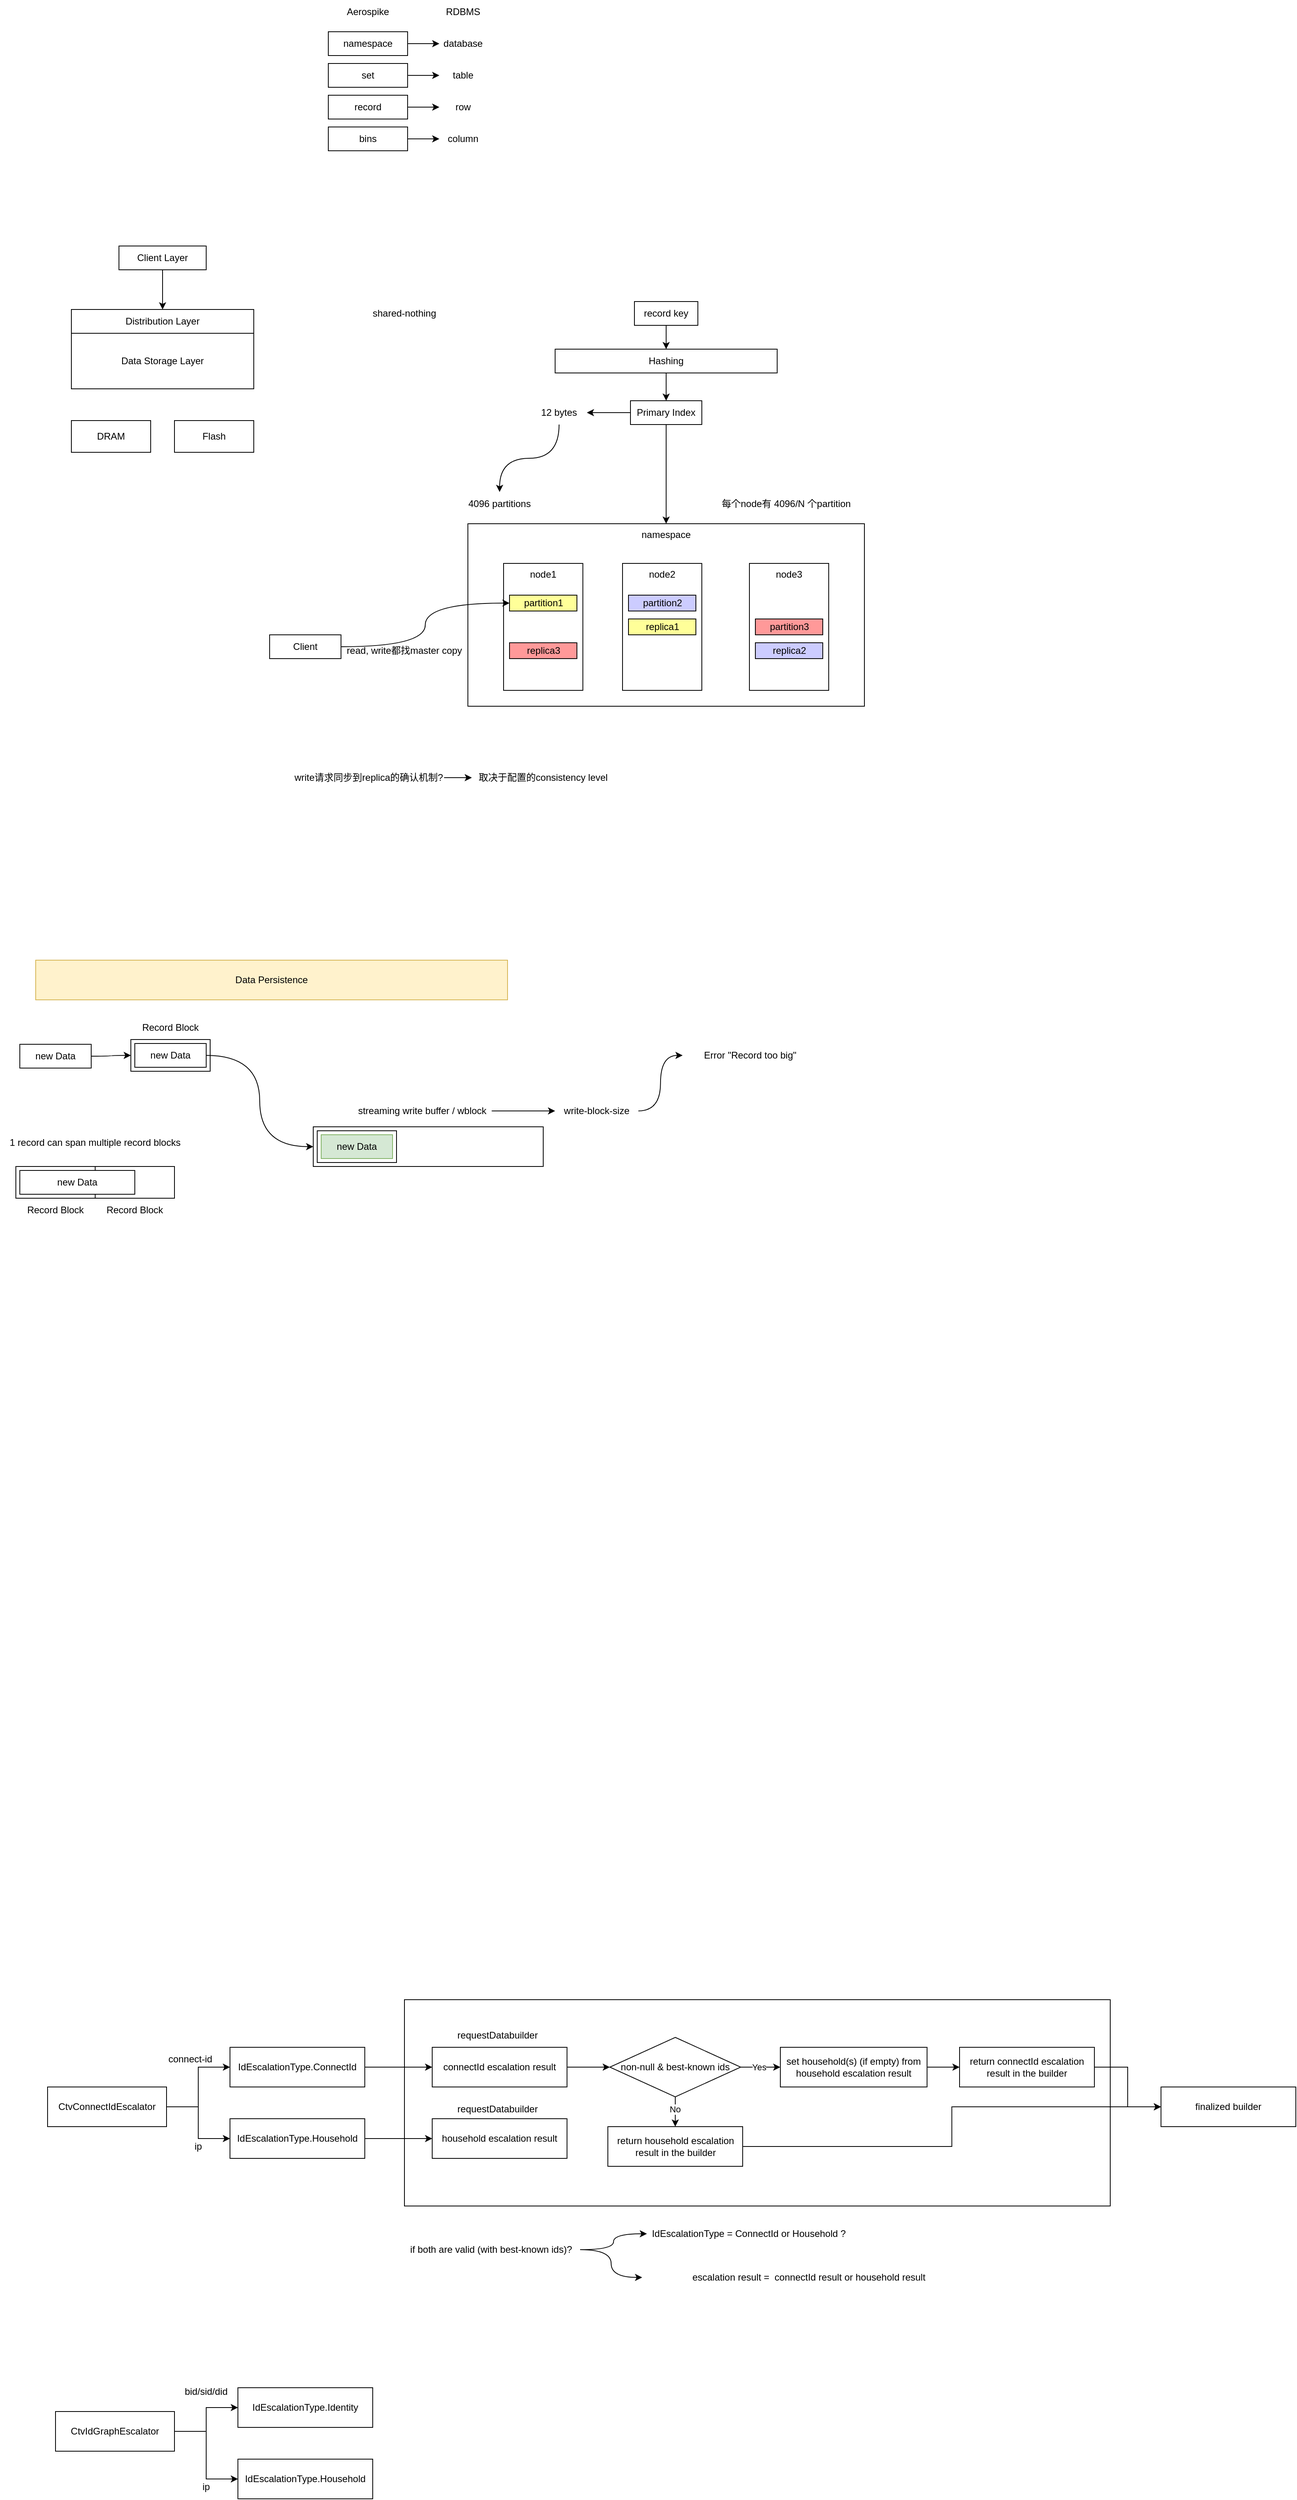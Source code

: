 <mxfile version="21.3.7" type="github">
  <diagram id="VIpjSEnUZEiX52YUSfE2" name="Page-1">
    <mxGraphModel dx="834" dy="567" grid="1" gridSize="10" guides="1" tooltips="1" connect="1" arrows="1" fold="1" page="1" pageScale="1" pageWidth="827" pageHeight="1169" math="0" shadow="0">
      <root>
        <mxCell id="0" />
        <mxCell id="1" parent="0" />
        <mxCell id="frgx9RvPd_OXrsqinzkH-47" value="" style="rounded=0;whiteSpace=wrap;html=1;" vertex="1" parent="1">
          <mxGeometry x="20" y="1510" width="100" height="40" as="geometry" />
        </mxCell>
        <mxCell id="frgx9RvPd_OXrsqinzkH-48" value="" style="rounded=0;whiteSpace=wrap;html=1;" vertex="1" parent="1">
          <mxGeometry x="120" y="1510" width="100" height="40" as="geometry" />
        </mxCell>
        <mxCell id="MGh70abkI_4qFTSz2NJ7-25" value="" style="rounded=0;whiteSpace=wrap;html=1;" parent="1" vertex="1">
          <mxGeometry x="510" y="2560" width="890" height="260" as="geometry" />
        </mxCell>
        <mxCell id="bckiXvsHs1R6UZ2XOKhw-12" value="namespace" style="rounded=0;whiteSpace=wrap;html=1;verticalAlign=top;" parent="1" vertex="1">
          <mxGeometry x="590" y="700" width="500" height="230" as="geometry" />
        </mxCell>
        <mxCell id="frgx9RvPd_OXrsqinzkH-3" style="edgeStyle=orthogonalEdgeStyle;rounded=0;orthogonalLoop=1;jettySize=auto;html=1;entryX=0.5;entryY=0;entryDx=0;entryDy=0;" edge="1" parent="1" source="nH_mzc4stf_3LNQXeq6N-1" target="nH_mzc4stf_3LNQXeq6N-2">
          <mxGeometry relative="1" as="geometry" />
        </mxCell>
        <mxCell id="nH_mzc4stf_3LNQXeq6N-1" value="Client Layer" style="rounded=0;whiteSpace=wrap;html=1;" parent="1" vertex="1">
          <mxGeometry x="150" y="350" width="110" height="30" as="geometry" />
        </mxCell>
        <mxCell id="nH_mzc4stf_3LNQXeq6N-2" value="Distribution Layer" style="rounded=0;whiteSpace=wrap;html=1;" parent="1" vertex="1">
          <mxGeometry x="90" y="430" width="230" height="30" as="geometry" />
        </mxCell>
        <mxCell id="nH_mzc4stf_3LNQXeq6N-3" value="Data Storage Layer" style="rounded=0;whiteSpace=wrap;html=1;" parent="1" vertex="1">
          <mxGeometry x="90" y="460" width="230" height="70" as="geometry" />
        </mxCell>
        <mxCell id="nH_mzc4stf_3LNQXeq6N-9" value="" style="edgeStyle=orthogonalEdgeStyle;rounded=0;orthogonalLoop=1;jettySize=auto;html=1;" parent="1" source="nH_mzc4stf_3LNQXeq6N-4" target="nH_mzc4stf_3LNQXeq6N-8" edge="1">
          <mxGeometry relative="1" as="geometry" />
        </mxCell>
        <mxCell id="nH_mzc4stf_3LNQXeq6N-4" value="namespace" style="rounded=0;whiteSpace=wrap;html=1;" parent="1" vertex="1">
          <mxGeometry x="414" y="80" width="100" height="30" as="geometry" />
        </mxCell>
        <mxCell id="nH_mzc4stf_3LNQXeq6N-11" style="edgeStyle=orthogonalEdgeStyle;rounded=0;orthogonalLoop=1;jettySize=auto;html=1;entryX=0;entryY=0.5;entryDx=0;entryDy=0;" parent="1" source="nH_mzc4stf_3LNQXeq6N-5" target="nH_mzc4stf_3LNQXeq6N-7" edge="1">
          <mxGeometry relative="1" as="geometry" />
        </mxCell>
        <mxCell id="nH_mzc4stf_3LNQXeq6N-5" value="set" style="rounded=0;whiteSpace=wrap;html=1;" parent="1" vertex="1">
          <mxGeometry x="414" y="120" width="100" height="30" as="geometry" />
        </mxCell>
        <mxCell id="nH_mzc4stf_3LNQXeq6N-13" style="edgeStyle=orthogonalEdgeStyle;rounded=0;orthogonalLoop=1;jettySize=auto;html=1;entryX=0;entryY=0.5;entryDx=0;entryDy=0;" parent="1" source="nH_mzc4stf_3LNQXeq6N-6" target="nH_mzc4stf_3LNQXeq6N-12" edge="1">
          <mxGeometry relative="1" as="geometry" />
        </mxCell>
        <mxCell id="nH_mzc4stf_3LNQXeq6N-6" value="record" style="rounded=0;whiteSpace=wrap;html=1;" parent="1" vertex="1">
          <mxGeometry x="414" y="160" width="100" height="30" as="geometry" />
        </mxCell>
        <mxCell id="nH_mzc4stf_3LNQXeq6N-7" value="table" style="text;html=1;strokeColor=none;fillColor=none;align=center;verticalAlign=middle;whiteSpace=wrap;rounded=0;" parent="1" vertex="1">
          <mxGeometry x="554" y="120" width="60" height="30" as="geometry" />
        </mxCell>
        <mxCell id="nH_mzc4stf_3LNQXeq6N-8" value="database" style="text;html=1;strokeColor=none;fillColor=none;align=center;verticalAlign=middle;whiteSpace=wrap;rounded=0;" parent="1" vertex="1">
          <mxGeometry x="554" y="80" width="60" height="30" as="geometry" />
        </mxCell>
        <mxCell id="nH_mzc4stf_3LNQXeq6N-12" value="row" style="text;html=1;strokeColor=none;fillColor=none;align=center;verticalAlign=middle;whiteSpace=wrap;rounded=0;" parent="1" vertex="1">
          <mxGeometry x="554" y="160" width="60" height="30" as="geometry" />
        </mxCell>
        <mxCell id="nH_mzc4stf_3LNQXeq6N-16" style="edgeStyle=orthogonalEdgeStyle;rounded=0;orthogonalLoop=1;jettySize=auto;html=1;" parent="1" source="nH_mzc4stf_3LNQXeq6N-14" target="nH_mzc4stf_3LNQXeq6N-15" edge="1">
          <mxGeometry relative="1" as="geometry" />
        </mxCell>
        <mxCell id="nH_mzc4stf_3LNQXeq6N-14" value="bins" style="rounded=0;whiteSpace=wrap;html=1;" parent="1" vertex="1">
          <mxGeometry x="414" y="200" width="100" height="30" as="geometry" />
        </mxCell>
        <mxCell id="nH_mzc4stf_3LNQXeq6N-15" value="column" style="text;html=1;strokeColor=none;fillColor=none;align=center;verticalAlign=middle;whiteSpace=wrap;rounded=0;" parent="1" vertex="1">
          <mxGeometry x="554" y="200" width="60" height="30" as="geometry" />
        </mxCell>
        <mxCell id="nH_mzc4stf_3LNQXeq6N-17" value="RDBMS" style="text;html=1;strokeColor=none;fillColor=none;align=center;verticalAlign=middle;whiteSpace=wrap;rounded=0;" parent="1" vertex="1">
          <mxGeometry x="554" y="40" width="60" height="30" as="geometry" />
        </mxCell>
        <mxCell id="nH_mzc4stf_3LNQXeq6N-18" value="Aerospike" style="text;html=1;strokeColor=none;fillColor=none;align=center;verticalAlign=middle;whiteSpace=wrap;rounded=0;" parent="1" vertex="1">
          <mxGeometry x="434" y="40" width="60" height="30" as="geometry" />
        </mxCell>
        <mxCell id="bckiXvsHs1R6UZ2XOKhw-2" value="shared-nothing" style="text;html=1;strokeColor=none;fillColor=none;align=center;verticalAlign=middle;whiteSpace=wrap;rounded=0;" parent="1" vertex="1">
          <mxGeometry x="460" y="420" width="100" height="30" as="geometry" />
        </mxCell>
        <mxCell id="bckiXvsHs1R6UZ2XOKhw-3" value="node1" style="rounded=0;whiteSpace=wrap;html=1;verticalAlign=top;" parent="1" vertex="1">
          <mxGeometry x="635" y="750" width="100" height="160" as="geometry" />
        </mxCell>
        <mxCell id="bckiXvsHs1R6UZ2XOKhw-7" value="node2" style="rounded=0;whiteSpace=wrap;html=1;verticalAlign=top;" parent="1" vertex="1">
          <mxGeometry x="785" y="750" width="100" height="160" as="geometry" />
        </mxCell>
        <mxCell id="bckiXvsHs1R6UZ2XOKhw-8" value="node3" style="rounded=0;whiteSpace=wrap;html=1;verticalAlign=top;" parent="1" vertex="1">
          <mxGeometry x="945" y="750" width="100" height="160" as="geometry" />
        </mxCell>
        <mxCell id="bckiXvsHs1R6UZ2XOKhw-11" value="" style="edgeStyle=orthogonalEdgeStyle;rounded=0;orthogonalLoop=1;jettySize=auto;html=1;" parent="1" source="bckiXvsHs1R6UZ2XOKhw-9" target="bckiXvsHs1R6UZ2XOKhw-10" edge="1">
          <mxGeometry relative="1" as="geometry" />
        </mxCell>
        <mxCell id="bckiXvsHs1R6UZ2XOKhw-9" value="record key" style="rounded=0;whiteSpace=wrap;html=1;" parent="1" vertex="1">
          <mxGeometry x="800" y="420" width="80" height="30" as="geometry" />
        </mxCell>
        <mxCell id="frgx9RvPd_OXrsqinzkH-6" value="" style="edgeStyle=orthogonalEdgeStyle;rounded=0;orthogonalLoop=1;jettySize=auto;html=1;" edge="1" parent="1" source="bckiXvsHs1R6UZ2XOKhw-10" target="frgx9RvPd_OXrsqinzkH-5">
          <mxGeometry relative="1" as="geometry" />
        </mxCell>
        <mxCell id="bckiXvsHs1R6UZ2XOKhw-10" value="Hashing" style="rounded=0;whiteSpace=wrap;html=1;" parent="1" vertex="1">
          <mxGeometry x="700" y="480" width="280" height="30" as="geometry" />
        </mxCell>
        <mxCell id="bckiXvsHs1R6UZ2XOKhw-25" value="partition1" style="rounded=0;whiteSpace=wrap;html=1;verticalAlign=middle;fillColor=#FFFF99;" parent="1" vertex="1">
          <mxGeometry x="642.5" y="790" width="85" height="20" as="geometry" />
        </mxCell>
        <mxCell id="bckiXvsHs1R6UZ2XOKhw-27" value="replica3" style="rounded=0;whiteSpace=wrap;html=1;verticalAlign=middle;fillColor=#FF9999;" parent="1" vertex="1">
          <mxGeometry x="642.5" y="850" width="85" height="20" as="geometry" />
        </mxCell>
        <mxCell id="bckiXvsHs1R6UZ2XOKhw-28" value="partition2" style="rounded=0;whiteSpace=wrap;html=1;verticalAlign=middle;fillColor=#CCCCFF;" parent="1" vertex="1">
          <mxGeometry x="792.5" y="790" width="85" height="20" as="geometry" />
        </mxCell>
        <mxCell id="bckiXvsHs1R6UZ2XOKhw-29" value="replica1" style="rounded=0;whiteSpace=wrap;html=1;verticalAlign=middle;fillColor=#FFFF99;" parent="1" vertex="1">
          <mxGeometry x="792.5" y="820" width="85" height="20" as="geometry" />
        </mxCell>
        <mxCell id="bckiXvsHs1R6UZ2XOKhw-35" value="partition3" style="rounded=0;whiteSpace=wrap;html=1;verticalAlign=middle;fillColor=#FF9999;" parent="1" vertex="1">
          <mxGeometry x="952.5" y="820" width="85" height="20" as="geometry" />
        </mxCell>
        <mxCell id="bckiXvsHs1R6UZ2XOKhw-36" value="replica2" style="rounded=0;whiteSpace=wrap;html=1;verticalAlign=middle;fillColor=#CCCCFF;" parent="1" vertex="1">
          <mxGeometry x="952.5" y="850" width="85" height="20" as="geometry" />
        </mxCell>
        <mxCell id="bckiXvsHs1R6UZ2XOKhw-37" value="4096 partitions" style="text;html=1;strokeColor=none;fillColor=none;align=center;verticalAlign=middle;whiteSpace=wrap;rounded=0;" parent="1" vertex="1">
          <mxGeometry x="575" y="660" width="110" height="30" as="geometry" />
        </mxCell>
        <mxCell id="MGh70abkI_4qFTSz2NJ7-10" style="edgeStyle=orthogonalEdgeStyle;rounded=0;orthogonalLoop=1;jettySize=auto;html=1;entryX=0;entryY=0.5;entryDx=0;entryDy=0;" parent="1" source="MGh70abkI_4qFTSz2NJ7-1" target="MGh70abkI_4qFTSz2NJ7-3" edge="1">
          <mxGeometry relative="1" as="geometry" />
        </mxCell>
        <mxCell id="MGh70abkI_4qFTSz2NJ7-11" style="edgeStyle=orthogonalEdgeStyle;rounded=0;orthogonalLoop=1;jettySize=auto;html=1;entryX=0;entryY=0.5;entryDx=0;entryDy=0;" parent="1" source="MGh70abkI_4qFTSz2NJ7-1" target="MGh70abkI_4qFTSz2NJ7-7" edge="1">
          <mxGeometry relative="1" as="geometry" />
        </mxCell>
        <mxCell id="MGh70abkI_4qFTSz2NJ7-1" value="CtvConnectIdEscalator" style="rounded=0;whiteSpace=wrap;html=1;" parent="1" vertex="1">
          <mxGeometry x="60" y="2670" width="150" height="50" as="geometry" />
        </mxCell>
        <mxCell id="MGh70abkI_4qFTSz2NJ7-19" style="edgeStyle=orthogonalEdgeStyle;rounded=0;orthogonalLoop=1;jettySize=auto;html=1;entryX=0;entryY=0.5;entryDx=0;entryDy=0;" parent="1" source="MGh70abkI_4qFTSz2NJ7-2" target="MGh70abkI_4qFTSz2NJ7-8" edge="1">
          <mxGeometry relative="1" as="geometry" />
        </mxCell>
        <mxCell id="MGh70abkI_4qFTSz2NJ7-20" style="edgeStyle=orthogonalEdgeStyle;rounded=0;orthogonalLoop=1;jettySize=auto;html=1;entryX=0;entryY=0.5;entryDx=0;entryDy=0;" parent="1" source="MGh70abkI_4qFTSz2NJ7-2" target="MGh70abkI_4qFTSz2NJ7-9" edge="1">
          <mxGeometry relative="1" as="geometry" />
        </mxCell>
        <mxCell id="MGh70abkI_4qFTSz2NJ7-2" value="CtvIdGraphEscalator" style="rounded=0;whiteSpace=wrap;html=1;" parent="1" vertex="1">
          <mxGeometry x="70" y="3079" width="150" height="50" as="geometry" />
        </mxCell>
        <mxCell id="MGh70abkI_4qFTSz2NJ7-14" value="" style="edgeStyle=orthogonalEdgeStyle;rounded=0;orthogonalLoop=1;jettySize=auto;html=1;" parent="1" source="MGh70abkI_4qFTSz2NJ7-3" target="MGh70abkI_4qFTSz2NJ7-12" edge="1">
          <mxGeometry relative="1" as="geometry" />
        </mxCell>
        <mxCell id="MGh70abkI_4qFTSz2NJ7-3" value="IdEscalationType.ConnectId" style="rounded=0;whiteSpace=wrap;html=1;" parent="1" vertex="1">
          <mxGeometry x="290" y="2620" width="170" height="50" as="geometry" />
        </mxCell>
        <mxCell id="MGh70abkI_4qFTSz2NJ7-15" value="" style="edgeStyle=orthogonalEdgeStyle;rounded=0;orthogonalLoop=1;jettySize=auto;html=1;" parent="1" source="MGh70abkI_4qFTSz2NJ7-7" target="MGh70abkI_4qFTSz2NJ7-13" edge="1">
          <mxGeometry relative="1" as="geometry" />
        </mxCell>
        <mxCell id="MGh70abkI_4qFTSz2NJ7-7" value="IdEscalationType.Household" style="rounded=0;whiteSpace=wrap;html=1;" parent="1" vertex="1">
          <mxGeometry x="290" y="2710" width="170" height="50" as="geometry" />
        </mxCell>
        <mxCell id="MGh70abkI_4qFTSz2NJ7-8" value="IdEscalationType.Identity" style="rounded=0;whiteSpace=wrap;html=1;" parent="1" vertex="1">
          <mxGeometry x="300" y="3049" width="170" height="50" as="geometry" />
        </mxCell>
        <mxCell id="MGh70abkI_4qFTSz2NJ7-9" value="IdEscalationType.Household" style="rounded=0;whiteSpace=wrap;html=1;" parent="1" vertex="1">
          <mxGeometry x="300" y="3139" width="170" height="50" as="geometry" />
        </mxCell>
        <mxCell id="MGh70abkI_4qFTSz2NJ7-26" style="edgeStyle=orthogonalEdgeStyle;rounded=0;orthogonalLoop=1;jettySize=auto;html=1;entryX=0;entryY=0.5;entryDx=0;entryDy=0;" parent="1" source="MGh70abkI_4qFTSz2NJ7-12" target="MGh70abkI_4qFTSz2NJ7-23" edge="1">
          <mxGeometry relative="1" as="geometry" />
        </mxCell>
        <mxCell id="MGh70abkI_4qFTSz2NJ7-12" value="connectId escalation result" style="rounded=0;whiteSpace=wrap;html=1;" parent="1" vertex="1">
          <mxGeometry x="545" y="2620" width="170" height="50" as="geometry" />
        </mxCell>
        <mxCell id="MGh70abkI_4qFTSz2NJ7-13" value="household escalation result" style="rounded=0;whiteSpace=wrap;html=1;" parent="1" vertex="1">
          <mxGeometry x="545" y="2710" width="170" height="50" as="geometry" />
        </mxCell>
        <mxCell id="MGh70abkI_4qFTSz2NJ7-16" value="connect-id" style="text;html=1;strokeColor=none;fillColor=none;align=center;verticalAlign=middle;whiteSpace=wrap;rounded=0;" parent="1" vertex="1">
          <mxGeometry x="210" y="2620" width="60" height="30" as="geometry" />
        </mxCell>
        <mxCell id="MGh70abkI_4qFTSz2NJ7-17" value="ip" style="text;html=1;strokeColor=none;fillColor=none;align=center;verticalAlign=middle;whiteSpace=wrap;rounded=0;" parent="1" vertex="1">
          <mxGeometry x="220" y="2730" width="60" height="30" as="geometry" />
        </mxCell>
        <mxCell id="MGh70abkI_4qFTSz2NJ7-18" value="bid/sid/did" style="text;html=1;strokeColor=none;fillColor=none;align=center;verticalAlign=middle;whiteSpace=wrap;rounded=0;" parent="1" vertex="1">
          <mxGeometry x="230" y="3039" width="60" height="30" as="geometry" />
        </mxCell>
        <mxCell id="MGh70abkI_4qFTSz2NJ7-21" value="ip" style="text;html=1;strokeColor=none;fillColor=none;align=center;verticalAlign=middle;whiteSpace=wrap;rounded=0;" parent="1" vertex="1">
          <mxGeometry x="230" y="3159" width="60" height="30" as="geometry" />
        </mxCell>
        <mxCell id="MGh70abkI_4qFTSz2NJ7-22" value="finalized builder" style="rounded=0;whiteSpace=wrap;html=1;" parent="1" vertex="1">
          <mxGeometry x="1464" y="2670" width="170" height="50" as="geometry" />
        </mxCell>
        <mxCell id="MGh70abkI_4qFTSz2NJ7-29" value="" style="edgeStyle=orthogonalEdgeStyle;rounded=0;orthogonalLoop=1;jettySize=auto;html=1;" parent="1" source="MGh70abkI_4qFTSz2NJ7-23" target="MGh70abkI_4qFTSz2NJ7-28" edge="1">
          <mxGeometry relative="1" as="geometry" />
        </mxCell>
        <mxCell id="MGh70abkI_4qFTSz2NJ7-30" value="Yes" style="edgeLabel;html=1;align=center;verticalAlign=middle;resizable=0;points=[];" parent="MGh70abkI_4qFTSz2NJ7-29" vertex="1" connectable="0">
          <mxGeometry x="0.015" y="1" relative="1" as="geometry">
            <mxPoint x="-3" y="1" as="offset" />
          </mxGeometry>
        </mxCell>
        <mxCell id="MGh70abkI_4qFTSz2NJ7-32" value="" style="edgeStyle=orthogonalEdgeStyle;rounded=0;orthogonalLoop=1;jettySize=auto;html=1;" parent="1" source="MGh70abkI_4qFTSz2NJ7-23" target="MGh70abkI_4qFTSz2NJ7-31" edge="1">
          <mxGeometry relative="1" as="geometry" />
        </mxCell>
        <mxCell id="MGh70abkI_4qFTSz2NJ7-33" value="No" style="edgeLabel;html=1;align=center;verticalAlign=middle;resizable=0;points=[];" parent="MGh70abkI_4qFTSz2NJ7-32" vertex="1" connectable="0">
          <mxGeometry x="-0.286" y="-1" relative="1" as="geometry">
            <mxPoint as="offset" />
          </mxGeometry>
        </mxCell>
        <mxCell id="MGh70abkI_4qFTSz2NJ7-23" value="non-null &amp;amp; best-known ids" style="rhombus;whiteSpace=wrap;html=1;" parent="1" vertex="1">
          <mxGeometry x="769" y="2607.5" width="165" height="75" as="geometry" />
        </mxCell>
        <mxCell id="MGh70abkI_4qFTSz2NJ7-44" value="" style="edgeStyle=orthogonalEdgeStyle;rounded=0;orthogonalLoop=1;jettySize=auto;html=1;" parent="1" source="MGh70abkI_4qFTSz2NJ7-28" target="MGh70abkI_4qFTSz2NJ7-37" edge="1">
          <mxGeometry relative="1" as="geometry" />
        </mxCell>
        <mxCell id="MGh70abkI_4qFTSz2NJ7-28" value="set household(s) (if empty) from household escalation result" style="rounded=0;whiteSpace=wrap;html=1;" parent="1" vertex="1">
          <mxGeometry x="984" y="2620" width="185" height="50" as="geometry" />
        </mxCell>
        <mxCell id="MGh70abkI_4qFTSz2NJ7-36" style="edgeStyle=orthogonalEdgeStyle;rounded=0;orthogonalLoop=1;jettySize=auto;html=1;" parent="1" source="MGh70abkI_4qFTSz2NJ7-31" target="MGh70abkI_4qFTSz2NJ7-22" edge="1">
          <mxGeometry relative="1" as="geometry" />
        </mxCell>
        <mxCell id="MGh70abkI_4qFTSz2NJ7-31" value="return household escalation result in the builder" style="rounded=0;whiteSpace=wrap;html=1;" parent="1" vertex="1">
          <mxGeometry x="766.5" y="2720" width="170" height="50" as="geometry" />
        </mxCell>
        <mxCell id="MGh70abkI_4qFTSz2NJ7-53" style="edgeStyle=orthogonalEdgeStyle;rounded=0;orthogonalLoop=1;jettySize=auto;html=1;entryX=0;entryY=0.5;entryDx=0;entryDy=0;" parent="1" source="MGh70abkI_4qFTSz2NJ7-37" target="MGh70abkI_4qFTSz2NJ7-22" edge="1">
          <mxGeometry relative="1" as="geometry" />
        </mxCell>
        <mxCell id="MGh70abkI_4qFTSz2NJ7-37" value="return connectId&amp;nbsp;escalation result in the builder" style="rounded=0;whiteSpace=wrap;html=1;" parent="1" vertex="1">
          <mxGeometry x="1210" y="2620" width="170" height="50" as="geometry" />
        </mxCell>
        <mxCell id="MGh70abkI_4qFTSz2NJ7-41" value="requestDatabuilder" style="text;html=1;strokeColor=none;fillColor=none;align=center;verticalAlign=middle;whiteSpace=wrap;rounded=0;" parent="1" vertex="1">
          <mxGeometry x="565" y="2590" width="125" height="30" as="geometry" />
        </mxCell>
        <mxCell id="MGh70abkI_4qFTSz2NJ7-43" value="requestDatabuilder" style="text;html=1;strokeColor=none;fillColor=none;align=center;verticalAlign=middle;whiteSpace=wrap;rounded=0;" parent="1" vertex="1">
          <mxGeometry x="565" y="2682.5" width="125" height="30" as="geometry" />
        </mxCell>
        <mxCell id="MGh70abkI_4qFTSz2NJ7-50" style="edgeStyle=orthogonalEdgeStyle;rounded=0;orthogonalLoop=1;jettySize=auto;html=1;curved=1;" parent="1" source="MGh70abkI_4qFTSz2NJ7-45" target="MGh70abkI_4qFTSz2NJ7-49" edge="1">
          <mxGeometry relative="1" as="geometry" />
        </mxCell>
        <mxCell id="MGh70abkI_4qFTSz2NJ7-52" style="edgeStyle=orthogonalEdgeStyle;rounded=0;orthogonalLoop=1;jettySize=auto;html=1;entryX=0;entryY=0.5;entryDx=0;entryDy=0;curved=1;" parent="1" source="MGh70abkI_4qFTSz2NJ7-45" target="MGh70abkI_4qFTSz2NJ7-51" edge="1">
          <mxGeometry relative="1" as="geometry" />
        </mxCell>
        <mxCell id="MGh70abkI_4qFTSz2NJ7-45" value="if both are valid (with best-known ids)?&amp;nbsp;" style="text;html=1;strokeColor=none;fillColor=none;align=center;verticalAlign=middle;whiteSpace=wrap;rounded=0;" parent="1" vertex="1">
          <mxGeometry x="510" y="2860" width="221.5" height="30" as="geometry" />
        </mxCell>
        <mxCell id="MGh70abkI_4qFTSz2NJ7-49" value="IdEscalationType = ConnectId or Household ?&amp;nbsp;" style="text;html=1;strokeColor=none;fillColor=none;align=center;verticalAlign=middle;whiteSpace=wrap;rounded=0;" parent="1" vertex="1">
          <mxGeometry x="815.75" y="2830" width="260" height="50" as="geometry" />
        </mxCell>
        <mxCell id="MGh70abkI_4qFTSz2NJ7-51" value="escalation result =&amp;nbsp; connectId result or household result" style="text;html=1;strokeColor=none;fillColor=none;align=center;verticalAlign=middle;whiteSpace=wrap;rounded=0;" parent="1" vertex="1">
          <mxGeometry x="809.75" y="2890" width="420" height="40" as="geometry" />
        </mxCell>
        <mxCell id="frgx9RvPd_OXrsqinzkH-1" value="DRAM" style="rounded=0;whiteSpace=wrap;html=1;" vertex="1" parent="1">
          <mxGeometry x="90" y="570" width="100" height="40" as="geometry" />
        </mxCell>
        <mxCell id="frgx9RvPd_OXrsqinzkH-4" value="Flash" style="rounded=0;whiteSpace=wrap;html=1;" vertex="1" parent="1">
          <mxGeometry x="220" y="570" width="100" height="40" as="geometry" />
        </mxCell>
        <mxCell id="frgx9RvPd_OXrsqinzkH-7" style="edgeStyle=orthogonalEdgeStyle;rounded=0;orthogonalLoop=1;jettySize=auto;html=1;" edge="1" parent="1" source="frgx9RvPd_OXrsqinzkH-5" target="bckiXvsHs1R6UZ2XOKhw-12">
          <mxGeometry relative="1" as="geometry" />
        </mxCell>
        <mxCell id="frgx9RvPd_OXrsqinzkH-12" value="" style="edgeStyle=orthogonalEdgeStyle;rounded=0;orthogonalLoop=1;jettySize=auto;html=1;" edge="1" parent="1" source="frgx9RvPd_OXrsqinzkH-5" target="frgx9RvPd_OXrsqinzkH-8">
          <mxGeometry relative="1" as="geometry" />
        </mxCell>
        <mxCell id="frgx9RvPd_OXrsqinzkH-5" value="Primary Index" style="rounded=0;whiteSpace=wrap;html=1;" vertex="1" parent="1">
          <mxGeometry x="795" y="545" width="90" height="30" as="geometry" />
        </mxCell>
        <mxCell id="frgx9RvPd_OXrsqinzkH-11" style="edgeStyle=orthogonalEdgeStyle;rounded=0;orthogonalLoop=1;jettySize=auto;html=1;entryX=0.5;entryY=0;entryDx=0;entryDy=0;curved=1;" edge="1" parent="1" source="frgx9RvPd_OXrsqinzkH-8" target="bckiXvsHs1R6UZ2XOKhw-37">
          <mxGeometry relative="1" as="geometry">
            <mxPoint x="560" y="620" as="targetPoint" />
          </mxGeometry>
        </mxCell>
        <mxCell id="frgx9RvPd_OXrsqinzkH-8" value="12 bytes" style="text;html=1;strokeColor=none;fillColor=none;align=center;verticalAlign=middle;whiteSpace=wrap;rounded=0;" vertex="1" parent="1">
          <mxGeometry x="670" y="545" width="70" height="30" as="geometry" />
        </mxCell>
        <mxCell id="frgx9RvPd_OXrsqinzkH-17" style="edgeStyle=orthogonalEdgeStyle;shape=connector;curved=1;rounded=0;orthogonalLoop=1;jettySize=auto;html=1;entryX=0;entryY=0.5;entryDx=0;entryDy=0;labelBackgroundColor=default;strokeColor=default;fontFamily=Helvetica;fontSize=11;fontColor=default;endArrow=classic;" edge="1" parent="1" source="frgx9RvPd_OXrsqinzkH-13" target="bckiXvsHs1R6UZ2XOKhw-25">
          <mxGeometry relative="1" as="geometry" />
        </mxCell>
        <mxCell id="frgx9RvPd_OXrsqinzkH-13" value="Client" style="rounded=0;whiteSpace=wrap;html=1;" vertex="1" parent="1">
          <mxGeometry x="340" y="840" width="90" height="30" as="geometry" />
        </mxCell>
        <mxCell id="frgx9RvPd_OXrsqinzkH-14" value="每个node有 4096/N 个partition" style="text;html=1;strokeColor=none;fillColor=none;align=center;verticalAlign=middle;whiteSpace=wrap;rounded=0;" vertex="1" parent="1">
          <mxGeometry x="907.25" y="660" width="168.5" height="30" as="geometry" />
        </mxCell>
        <mxCell id="frgx9RvPd_OXrsqinzkH-15" value="read, write都找master copy" style="text;html=1;strokeColor=none;fillColor=none;align=center;verticalAlign=middle;whiteSpace=wrap;rounded=0;" vertex="1" parent="1">
          <mxGeometry x="425" y="850" width="170" height="20" as="geometry" />
        </mxCell>
        <mxCell id="frgx9RvPd_OXrsqinzkH-21" value="" style="edgeStyle=orthogonalEdgeStyle;shape=connector;curved=1;rounded=0;orthogonalLoop=1;jettySize=auto;html=1;labelBackgroundColor=default;strokeColor=default;fontFamily=Helvetica;fontSize=11;fontColor=default;endArrow=classic;" edge="1" parent="1" source="frgx9RvPd_OXrsqinzkH-19" target="frgx9RvPd_OXrsqinzkH-20">
          <mxGeometry relative="1" as="geometry" />
        </mxCell>
        <mxCell id="frgx9RvPd_OXrsqinzkH-19" value="write请求同步到replica的确认机制?" style="text;html=1;strokeColor=none;fillColor=none;align=center;verticalAlign=middle;whiteSpace=wrap;rounded=0;" vertex="1" parent="1">
          <mxGeometry x="370" y="1000" width="190" height="40" as="geometry" />
        </mxCell>
        <mxCell id="frgx9RvPd_OXrsqinzkH-20" value="取决于配置的consistency level" style="text;html=1;strokeColor=none;fillColor=none;align=center;verticalAlign=middle;whiteSpace=wrap;rounded=0;" vertex="1" parent="1">
          <mxGeometry x="595" y="1000" width="180" height="40" as="geometry" />
        </mxCell>
        <mxCell id="frgx9RvPd_OXrsqinzkH-22" value="Data Persistence" style="rounded=0;whiteSpace=wrap;html=1;fillColor=#fff2cc;strokeColor=#d6b656;" vertex="1" parent="1">
          <mxGeometry x="45" y="1250" width="595" height="50" as="geometry" />
        </mxCell>
        <mxCell id="frgx9RvPd_OXrsqinzkH-40" style="edgeStyle=orthogonalEdgeStyle;shape=connector;curved=1;rounded=0;orthogonalLoop=1;jettySize=auto;html=1;entryX=0;entryY=0.5;entryDx=0;entryDy=0;labelBackgroundColor=default;strokeColor=default;fontFamily=Helvetica;fontSize=11;fontColor=default;endArrow=classic;" edge="1" parent="1" source="frgx9RvPd_OXrsqinzkH-24" target="frgx9RvPd_OXrsqinzkH-36">
          <mxGeometry relative="1" as="geometry" />
        </mxCell>
        <mxCell id="frgx9RvPd_OXrsqinzkH-24" value="new Data" style="rounded=0;whiteSpace=wrap;html=1;" vertex="1" parent="1">
          <mxGeometry x="25" y="1356" width="90" height="30" as="geometry" />
        </mxCell>
        <mxCell id="frgx9RvPd_OXrsqinzkH-25" value="" style="rounded=0;whiteSpace=wrap;html=1;" vertex="1" parent="1">
          <mxGeometry x="395" y="1460" width="290" height="50" as="geometry" />
        </mxCell>
        <mxCell id="frgx9RvPd_OXrsqinzkH-41" style="edgeStyle=orthogonalEdgeStyle;shape=connector;curved=1;rounded=0;orthogonalLoop=1;jettySize=auto;html=1;labelBackgroundColor=default;strokeColor=default;fontFamily=Helvetica;fontSize=11;fontColor=default;endArrow=classic;" edge="1" parent="1" source="frgx9RvPd_OXrsqinzkH-26" target="frgx9RvPd_OXrsqinzkH-31">
          <mxGeometry relative="1" as="geometry" />
        </mxCell>
        <mxCell id="frgx9RvPd_OXrsqinzkH-26" value="streaming write buffer / wblock" style="text;html=1;strokeColor=none;fillColor=none;align=center;verticalAlign=middle;whiteSpace=wrap;rounded=0;" vertex="1" parent="1">
          <mxGeometry x="445" y="1420" width="175" height="40" as="geometry" />
        </mxCell>
        <mxCell id="frgx9RvPd_OXrsqinzkH-34" style="edgeStyle=orthogonalEdgeStyle;shape=connector;curved=1;rounded=0;orthogonalLoop=1;jettySize=auto;html=1;entryX=0;entryY=0.5;entryDx=0;entryDy=0;labelBackgroundColor=default;strokeColor=default;fontFamily=Helvetica;fontSize=11;fontColor=default;endArrow=classic;" edge="1" parent="1" source="frgx9RvPd_OXrsqinzkH-31" target="frgx9RvPd_OXrsqinzkH-33">
          <mxGeometry relative="1" as="geometry" />
        </mxCell>
        <mxCell id="frgx9RvPd_OXrsqinzkH-31" value="write-block-size" style="text;html=1;strokeColor=none;fillColor=none;align=center;verticalAlign=middle;whiteSpace=wrap;rounded=0;" vertex="1" parent="1">
          <mxGeometry x="700" y="1420" width="105" height="40" as="geometry" />
        </mxCell>
        <mxCell id="frgx9RvPd_OXrsqinzkH-33" value="Error &quot;Record too big&quot;" style="text;html=1;strokeColor=none;fillColor=none;align=center;verticalAlign=middle;whiteSpace=wrap;rounded=0;" vertex="1" parent="1">
          <mxGeometry x="860.75" y="1350" width="170" height="40" as="geometry" />
        </mxCell>
        <mxCell id="frgx9RvPd_OXrsqinzkH-36" value="" style="rounded=0;whiteSpace=wrap;html=1;" vertex="1" parent="1">
          <mxGeometry x="165" y="1350" width="100" height="40" as="geometry" />
        </mxCell>
        <mxCell id="frgx9RvPd_OXrsqinzkH-37" value="Record Block" style="text;html=1;strokeColor=none;fillColor=none;align=center;verticalAlign=middle;whiteSpace=wrap;rounded=0;" vertex="1" parent="1">
          <mxGeometry x="170" y="1320" width="90" height="30" as="geometry" />
        </mxCell>
        <mxCell id="frgx9RvPd_OXrsqinzkH-44" style="edgeStyle=orthogonalEdgeStyle;shape=connector;curved=1;rounded=0;orthogonalLoop=1;jettySize=auto;html=1;entryX=0;entryY=0.5;entryDx=0;entryDy=0;labelBackgroundColor=default;strokeColor=default;fontFamily=Helvetica;fontSize=11;fontColor=default;endArrow=classic;" edge="1" parent="1" source="frgx9RvPd_OXrsqinzkH-38" target="frgx9RvPd_OXrsqinzkH-25">
          <mxGeometry relative="1" as="geometry" />
        </mxCell>
        <mxCell id="frgx9RvPd_OXrsqinzkH-38" value="new Data" style="rounded=0;whiteSpace=wrap;html=1;" vertex="1" parent="1">
          <mxGeometry x="170" y="1355" width="90" height="30" as="geometry" />
        </mxCell>
        <mxCell id="frgx9RvPd_OXrsqinzkH-42" value="" style="rounded=0;whiteSpace=wrap;html=1;" vertex="1" parent="1">
          <mxGeometry x="400" y="1465" width="100" height="40" as="geometry" />
        </mxCell>
        <mxCell id="frgx9RvPd_OXrsqinzkH-43" value="new Data" style="rounded=0;whiteSpace=wrap;html=1;fillColor=#d5e8d4;strokeColor=#82b366;" vertex="1" parent="1">
          <mxGeometry x="405" y="1470" width="90" height="30" as="geometry" />
        </mxCell>
        <mxCell id="frgx9RvPd_OXrsqinzkH-45" value="new Data" style="rounded=0;whiteSpace=wrap;html=1;" vertex="1" parent="1">
          <mxGeometry x="25" y="1515" width="145" height="30" as="geometry" />
        </mxCell>
        <mxCell id="frgx9RvPd_OXrsqinzkH-49" value="Record Block" style="text;html=1;strokeColor=none;fillColor=none;align=center;verticalAlign=middle;whiteSpace=wrap;rounded=0;" vertex="1" parent="1">
          <mxGeometry x="25" y="1550" width="90" height="30" as="geometry" />
        </mxCell>
        <mxCell id="frgx9RvPd_OXrsqinzkH-50" value="Record Block" style="text;html=1;strokeColor=none;fillColor=none;align=center;verticalAlign=middle;whiteSpace=wrap;rounded=0;" vertex="1" parent="1">
          <mxGeometry x="125" y="1550" width="90" height="30" as="geometry" />
        </mxCell>
        <mxCell id="frgx9RvPd_OXrsqinzkH-51" value="1 record can span multiple record blocks" style="text;html=1;strokeColor=none;fillColor=none;align=center;verticalAlign=middle;whiteSpace=wrap;rounded=0;" vertex="1" parent="1">
          <mxGeometry y="1465" width="240" height="30" as="geometry" />
        </mxCell>
      </root>
    </mxGraphModel>
  </diagram>
</mxfile>
